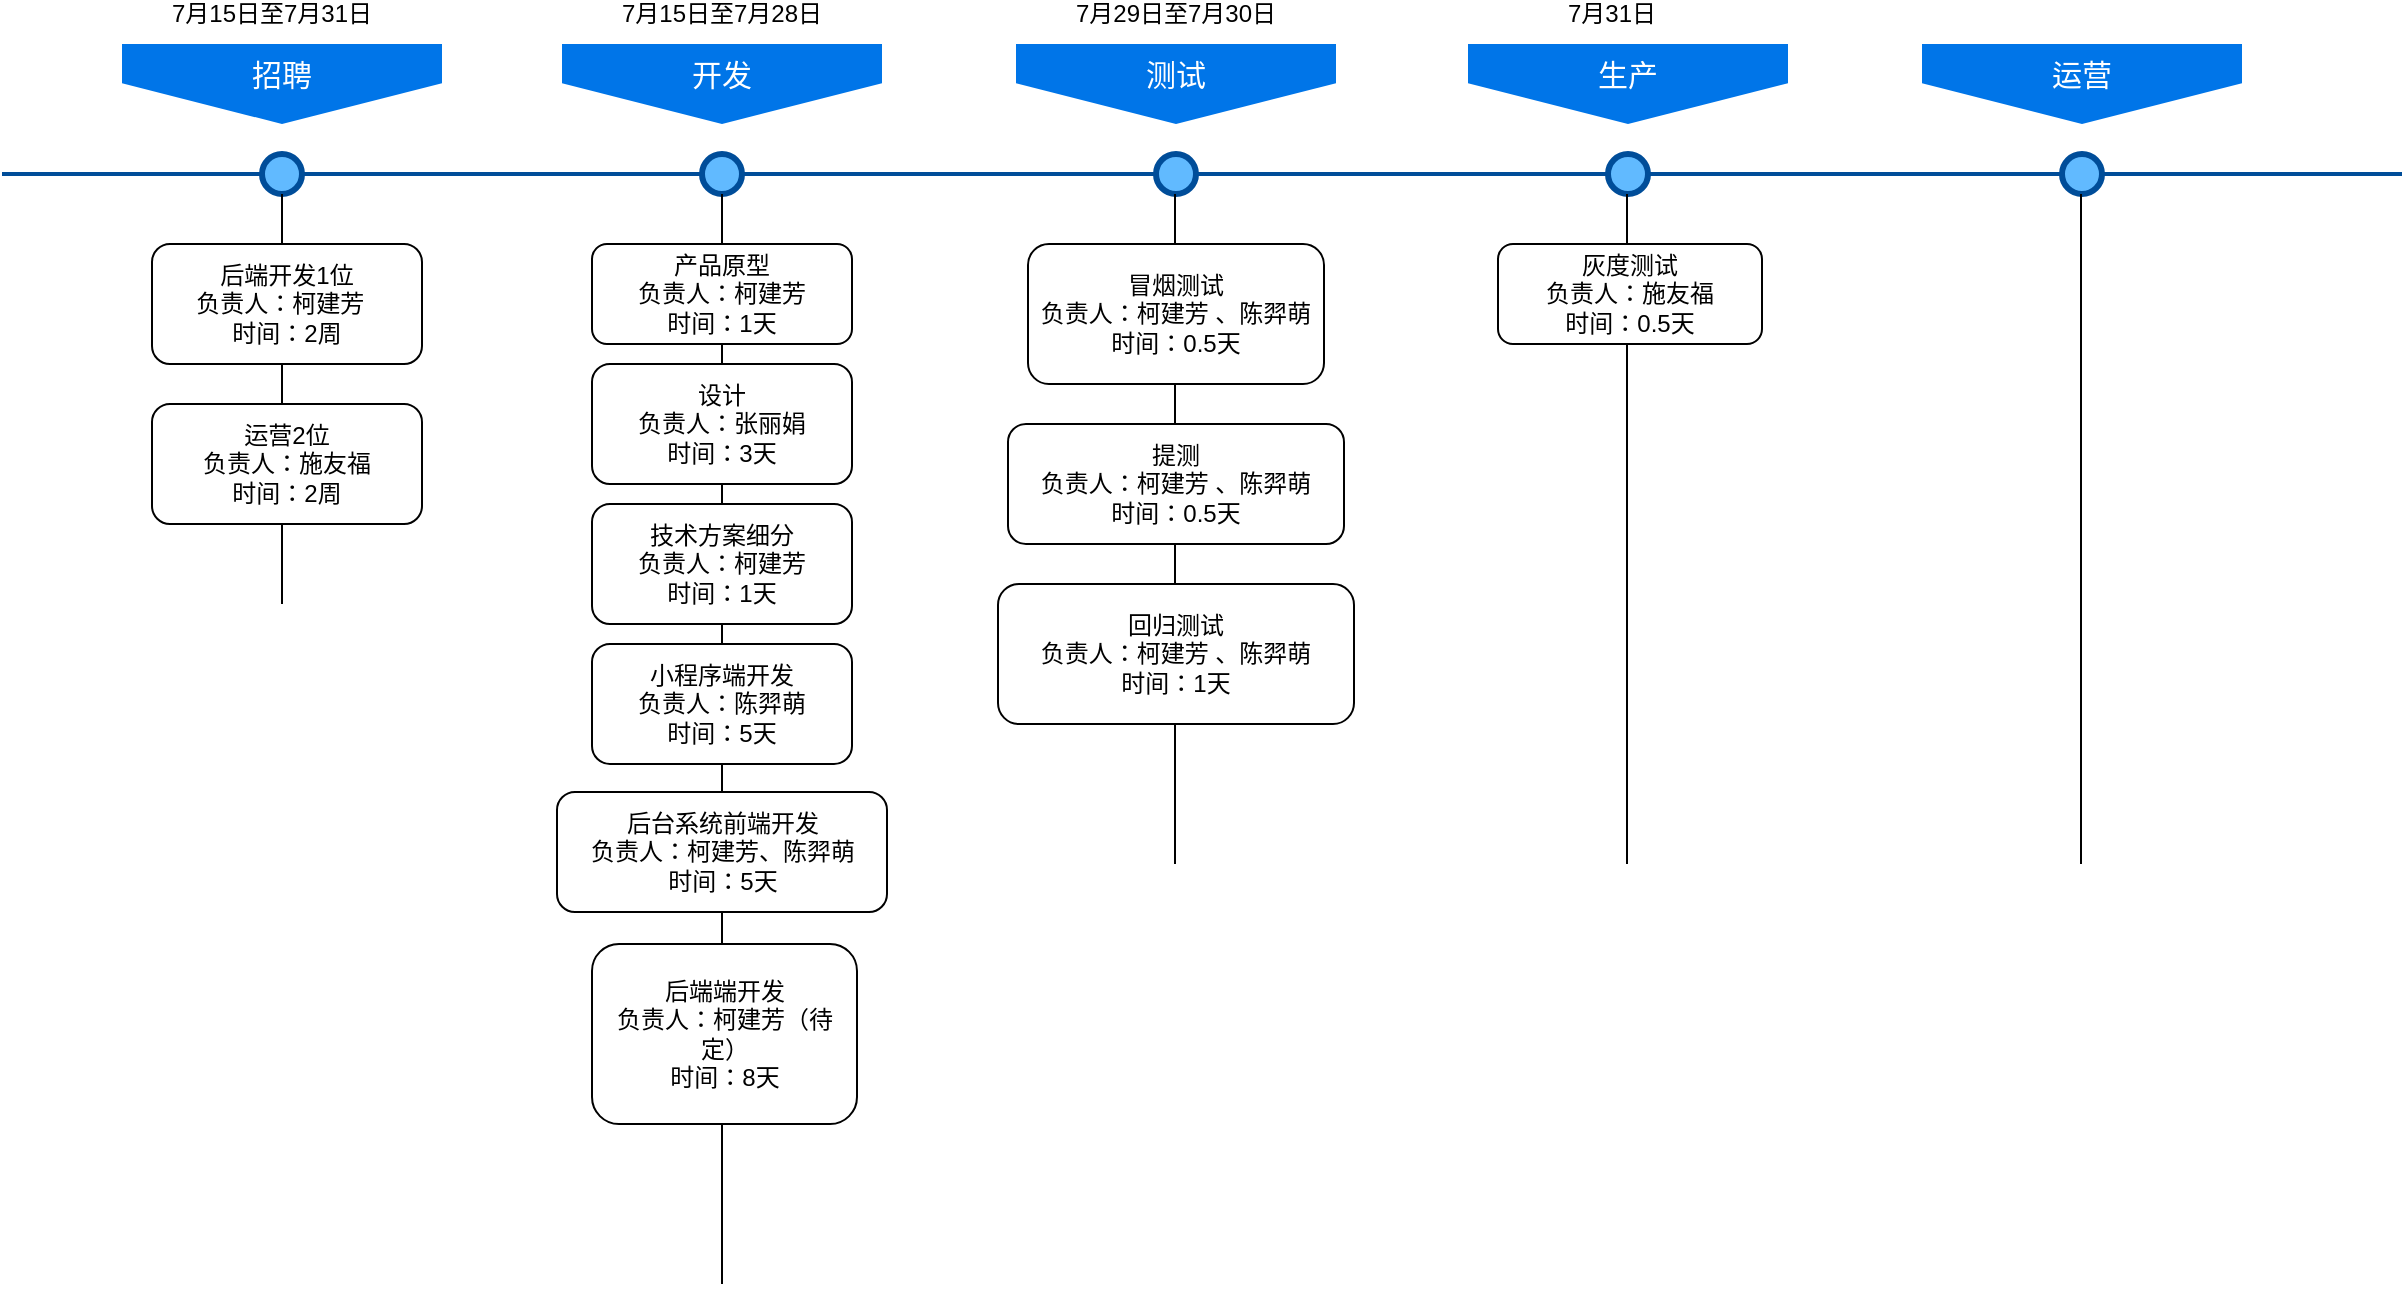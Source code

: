 <mxfile version="14.8.6" type="github">
  <diagram name="Page-1" id="82e54ff1-d628-8f03-85c4-9753963a91cd">
    <mxGraphModel dx="2046" dy="623" grid="1" gridSize="10" guides="1" tooltips="1" connect="1" arrows="1" fold="1" page="1" pageScale="1" pageWidth="1100" pageHeight="850" background="none" math="0" shadow="0">
      <root>
        <mxCell id="0" />
        <mxCell id="1" parent="0" />
        <mxCell id="4ec97bd9e5d20128-1" value="" style="line;strokeWidth=2;html=1;fillColor=none;fontSize=28;fontColor=#004D99;strokeColor=#004D99;" parent="1" vertex="1">
          <mxGeometry x="-160" y="400" width="1200" height="10" as="geometry" />
        </mxCell>
        <mxCell id="4ec97bd9e5d20128-5" value="开发" style="shape=offPageConnector;whiteSpace=wrap;html=1;fillColor=#0075E8;fontSize=15;fontColor=#FFFFFF;size=0.509;verticalAlign=top;strokeColor=none;" parent="1" vertex="1">
          <mxGeometry x="120" y="340" width="160" height="40" as="geometry" />
        </mxCell>
        <mxCell id="4ec97bd9e5d20128-6" value="生产" style="shape=offPageConnector;whiteSpace=wrap;html=1;fillColor=#0075E8;fontSize=15;fontColor=#FFFFFF;size=0.509;verticalAlign=top;strokeColor=none;" parent="1" vertex="1">
          <mxGeometry x="573" y="340" width="160" height="40" as="geometry" />
        </mxCell>
        <mxCell id="4ec97bd9e5d20128-9" value="" style="ellipse;whiteSpace=wrap;html=1;fillColor=#61BAFF;fontSize=28;fontColor=#004D99;strokeWidth=3;strokeColor=#004D99;" parent="1" vertex="1">
          <mxGeometry x="190" y="395" width="20" height="20" as="geometry" />
        </mxCell>
        <mxCell id="4ec97bd9e5d20128-10" value="" style="ellipse;whiteSpace=wrap;html=1;fillColor=#61BAFF;fontSize=28;fontColor=#004D99;strokeWidth=3;strokeColor=#004D99;" parent="1" vertex="1">
          <mxGeometry x="417" y="395" width="20" height="20" as="geometry" />
        </mxCell>
        <mxCell id="4ec97bd9e5d20128-11" value="" style="ellipse;whiteSpace=wrap;html=1;fillColor=#61BAFF;fontSize=28;fontColor=#004D99;strokeWidth=3;strokeColor=#004D99;" parent="1" vertex="1">
          <mxGeometry x="643" y="395" width="20" height="20" as="geometry" />
        </mxCell>
        <mxCell id="4ec97bd9e5d20128-13" value="" style="ellipse;whiteSpace=wrap;html=1;fillColor=#61BAFF;fontSize=28;fontColor=#004D99;strokeWidth=3;strokeColor=#004D99;" parent="1" vertex="1">
          <mxGeometry x="870" y="395" width="20" height="20" as="geometry" />
        </mxCell>
        <mxCell id="QWgCJ-kHNdrtLBkYrEFJ-2" value="" style="endArrow=none;html=1;entryX=0.5;entryY=1;entryDx=0;entryDy=0;" edge="1" parent="1" target="4ec97bd9e5d20128-9">
          <mxGeometry width="50" height="50" relative="1" as="geometry">
            <mxPoint x="200" y="960" as="sourcePoint" />
            <mxPoint x="230" y="430" as="targetPoint" />
          </mxGeometry>
        </mxCell>
        <mxCell id="QWgCJ-kHNdrtLBkYrEFJ-3" value="产品原型&lt;br&gt;负责人：柯建芳&lt;br&gt;时间：1天" style="rounded=1;whiteSpace=wrap;html=1;" vertex="1" parent="1">
          <mxGeometry x="135" y="440" width="130" height="50" as="geometry" />
        </mxCell>
        <mxCell id="QWgCJ-kHNdrtLBkYrEFJ-4" value="测试" style="shape=offPageConnector;whiteSpace=wrap;html=1;fillColor=#0075E8;fontSize=15;fontColor=#FFFFFF;size=0.509;verticalAlign=top;strokeColor=none;" vertex="1" parent="1">
          <mxGeometry x="347" y="340" width="160" height="40" as="geometry" />
        </mxCell>
        <mxCell id="QWgCJ-kHNdrtLBkYrEFJ-5" value="运营" style="shape=offPageConnector;whiteSpace=wrap;html=1;fillColor=#0075E8;fontSize=15;fontColor=#FFFFFF;size=0.509;verticalAlign=top;strokeColor=none;" vertex="1" parent="1">
          <mxGeometry x="800" y="340" width="160" height="40" as="geometry" />
        </mxCell>
        <mxCell id="QWgCJ-kHNdrtLBkYrEFJ-15" value="招聘" style="shape=offPageConnector;whiteSpace=wrap;html=1;fillColor=#0075E8;fontSize=15;fontColor=#FFFFFF;size=0.509;verticalAlign=top;strokeColor=none;" vertex="1" parent="1">
          <mxGeometry x="-100" y="340" width="160" height="40" as="geometry" />
        </mxCell>
        <mxCell id="QWgCJ-kHNdrtLBkYrEFJ-16" value="" style="ellipse;whiteSpace=wrap;html=1;fillColor=#61BAFF;fontSize=28;fontColor=#004D99;strokeWidth=3;strokeColor=#004D99;" vertex="1" parent="1">
          <mxGeometry x="-30" y="395" width="20" height="20" as="geometry" />
        </mxCell>
        <mxCell id="QWgCJ-kHNdrtLBkYrEFJ-17" value="" style="endArrow=none;html=1;entryX=0.5;entryY=1;entryDx=0;entryDy=0;" edge="1" parent="1">
          <mxGeometry width="50" height="50" relative="1" as="geometry">
            <mxPoint x="-20" y="620" as="sourcePoint" />
            <mxPoint x="-20" y="415" as="targetPoint" />
          </mxGeometry>
        </mxCell>
        <mxCell id="QWgCJ-kHNdrtLBkYrEFJ-18" value="后端开发1位&lt;br&gt;负责人：柯建芳&amp;nbsp;&amp;nbsp;&lt;br&gt;时间：2周" style="rounded=1;whiteSpace=wrap;html=1;" vertex="1" parent="1">
          <mxGeometry x="-85" y="440" width="135" height="60" as="geometry" />
        </mxCell>
        <mxCell id="QWgCJ-kHNdrtLBkYrEFJ-19" value="运营2位&lt;br&gt;负责人：施友福&lt;br&gt;时间：2周" style="rounded=1;whiteSpace=wrap;html=1;" vertex="1" parent="1">
          <mxGeometry x="-85" y="520" width="135" height="60" as="geometry" />
        </mxCell>
        <mxCell id="QWgCJ-kHNdrtLBkYrEFJ-20" value="设计&lt;br&gt;负责人：张丽娟&lt;br&gt;时间：3天" style="rounded=1;whiteSpace=wrap;html=1;" vertex="1" parent="1">
          <mxGeometry x="135" y="500" width="130" height="60" as="geometry" />
        </mxCell>
        <mxCell id="QWgCJ-kHNdrtLBkYrEFJ-21" value="技术方案细分&lt;br&gt;负责人：柯建芳&lt;br&gt;时间：1天" style="rounded=1;whiteSpace=wrap;html=1;" vertex="1" parent="1">
          <mxGeometry x="135" y="570" width="130" height="60" as="geometry" />
        </mxCell>
        <mxCell id="QWgCJ-kHNdrtLBkYrEFJ-23" value="小程序端开发&lt;br&gt;负责人：陈羿萌&lt;br&gt;时间：5天" style="rounded=1;whiteSpace=wrap;html=1;" vertex="1" parent="1">
          <mxGeometry x="135" y="640" width="130" height="60" as="geometry" />
        </mxCell>
        <mxCell id="QWgCJ-kHNdrtLBkYrEFJ-24" value="后端端开发&lt;br&gt;负责人：柯建芳（待定）&lt;br&gt;时间：8天" style="rounded=1;whiteSpace=wrap;html=1;" vertex="1" parent="1">
          <mxGeometry x="135" y="790" width="132.5" height="90" as="geometry" />
        </mxCell>
        <mxCell id="QWgCJ-kHNdrtLBkYrEFJ-25" value="" style="endArrow=none;html=1;entryX=0.5;entryY=1;entryDx=0;entryDy=0;" edge="1" parent="1">
          <mxGeometry width="50" height="50" relative="1" as="geometry">
            <mxPoint x="426.5" y="750" as="sourcePoint" />
            <mxPoint x="426.5" y="415" as="targetPoint" />
          </mxGeometry>
        </mxCell>
        <mxCell id="QWgCJ-kHNdrtLBkYrEFJ-26" value="冒烟测试&lt;br&gt;负责人：柯建芳 、陈羿萌&lt;br&gt;时间：0.5天" style="rounded=1;whiteSpace=wrap;html=1;" vertex="1" parent="1">
          <mxGeometry x="353" y="440" width="148" height="70" as="geometry" />
        </mxCell>
        <mxCell id="QWgCJ-kHNdrtLBkYrEFJ-27" value="提测&lt;br&gt;负责人：柯建芳 、陈羿萌&lt;br&gt;时间：0.5天" style="rounded=1;whiteSpace=wrap;html=1;" vertex="1" parent="1">
          <mxGeometry x="343" y="530" width="168" height="60" as="geometry" />
        </mxCell>
        <mxCell id="QWgCJ-kHNdrtLBkYrEFJ-28" value="回归测试&lt;br&gt;负责人：柯建芳 、陈羿萌&lt;br&gt;时间：1天" style="rounded=1;whiteSpace=wrap;html=1;" vertex="1" parent="1">
          <mxGeometry x="338" y="610" width="178" height="70" as="geometry" />
        </mxCell>
        <mxCell id="QWgCJ-kHNdrtLBkYrEFJ-30" value="" style="endArrow=none;html=1;entryX=0.5;entryY=1;entryDx=0;entryDy=0;" edge="1" parent="1">
          <mxGeometry width="50" height="50" relative="1" as="geometry">
            <mxPoint x="652.5" y="750" as="sourcePoint" />
            <mxPoint x="652.5" y="415" as="targetPoint" />
          </mxGeometry>
        </mxCell>
        <mxCell id="QWgCJ-kHNdrtLBkYrEFJ-31" value="灰度测试&lt;br&gt;负责人：施友福&lt;br&gt;时间：0.5天" style="rounded=1;whiteSpace=wrap;html=1;" vertex="1" parent="1">
          <mxGeometry x="588" y="440" width="132" height="50" as="geometry" />
        </mxCell>
        <mxCell id="QWgCJ-kHNdrtLBkYrEFJ-32" value="后台系统前端开发&lt;br&gt;负责人：柯建芳、陈羿萌&lt;br&gt;时间：5天" style="rounded=1;whiteSpace=wrap;html=1;" vertex="1" parent="1">
          <mxGeometry x="117.5" y="714" width="165" height="60" as="geometry" />
        </mxCell>
        <mxCell id="QWgCJ-kHNdrtLBkYrEFJ-33" value="" style="endArrow=none;html=1;entryX=0.5;entryY=1;entryDx=0;entryDy=0;" edge="1" parent="1">
          <mxGeometry width="50" height="50" relative="1" as="geometry">
            <mxPoint x="879.5" y="750" as="sourcePoint" />
            <mxPoint x="879.5" y="415" as="targetPoint" />
          </mxGeometry>
        </mxCell>
        <mxCell id="QWgCJ-kHNdrtLBkYrEFJ-36" value="7月15日至7月31日" style="text;html=1;strokeColor=none;fillColor=none;align=center;verticalAlign=middle;whiteSpace=wrap;rounded=0;" vertex="1" parent="1">
          <mxGeometry x="-90" y="320" width="130" height="10" as="geometry" />
        </mxCell>
        <mxCell id="QWgCJ-kHNdrtLBkYrEFJ-37" value="7月15日至7月28日" style="text;html=1;strokeColor=none;fillColor=none;align=center;verticalAlign=middle;whiteSpace=wrap;rounded=0;" vertex="1" parent="1">
          <mxGeometry x="135" y="320" width="130" height="10" as="geometry" />
        </mxCell>
        <mxCell id="QWgCJ-kHNdrtLBkYrEFJ-38" value="7月29日至7月30日" style="text;html=1;strokeColor=none;fillColor=none;align=center;verticalAlign=middle;whiteSpace=wrap;rounded=0;" vertex="1" parent="1">
          <mxGeometry x="362" y="320" width="130" height="10" as="geometry" />
        </mxCell>
        <mxCell id="QWgCJ-kHNdrtLBkYrEFJ-39" value="7月31日" style="text;html=1;strokeColor=none;fillColor=none;align=center;verticalAlign=middle;whiteSpace=wrap;rounded=0;" vertex="1" parent="1">
          <mxGeometry x="580" y="320" width="130" height="10" as="geometry" />
        </mxCell>
      </root>
    </mxGraphModel>
  </diagram>
</mxfile>
